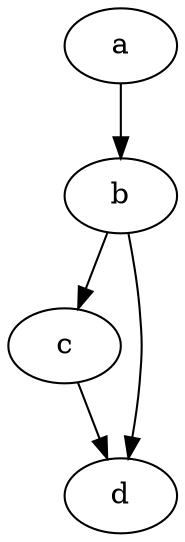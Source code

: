 strict digraph {
    "a"
    "b"
    "c"
    "d"
    "a" -> "b" [weight=1]
    "b" -> "c" [weight=1]
    "b" -> "d" [weight=1]
    "c" -> "d" [weight=1]
}
